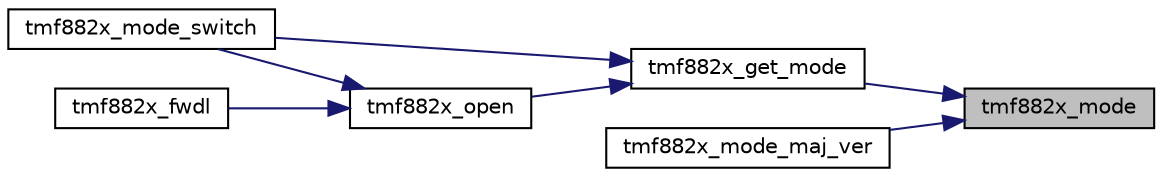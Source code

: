 digraph "tmf882x_mode"
{
 // LATEX_PDF_SIZE
  edge [fontname="Helvetica",fontsize="10",labelfontname="Helvetica",labelfontsize="10"];
  node [fontname="Helvetica",fontsize="10",shape=record];
  rankdir="RL";
  Node1 [label="tmf882x_mode",height=0.2,width=0.4,color="black", fillcolor="grey75", style="filled", fontcolor="black",tooltip="Return this mode's information record mode ID."];
  Node1 -> Node2 [dir="back",color="midnightblue",fontsize="10",style="solid",fontname="Helvetica"];
  Node2 [label="tmf882x_get_mode",height=0.2,width=0.4,color="black", fillcolor="white", style="filled",URL="$tmf882x__interface_8h.html#a45cc49f55c2304c98c8287223e40b317",tooltip="Return the current mode."];
  Node2 -> Node3 [dir="back",color="midnightblue",fontsize="10",style="solid",fontname="Helvetica"];
  Node3 [label="tmf882x_mode_switch",height=0.2,width=0.4,color="black", fillcolor="white", style="filled",URL="$tmf882x__interface_8h.html#a6ab6c817006f3f97d5f80082bce12efb",tooltip="Perform an application mode switch operation on the current running application mode."];
  Node2 -> Node4 [dir="back",color="midnightblue",fontsize="10",style="solid",fontname="Helvetica"];
  Node4 [label="tmf882x_open",height=0.2,width=0.4,color="black", fillcolor="white", style="filled",URL="$tmf882x__interface_8h.html#a7cb9356cd7d2286475bfb1fdfdfe8917",tooltip="Open the firmware core driver interface."];
  Node4 -> Node5 [dir="back",color="midnightblue",fontsize="10",style="solid",fontname="Helvetica"];
  Node5 [label="tmf882x_fwdl",height=0.2,width=0.4,color="black", fillcolor="white", style="filled",URL="$tmf882x__interface_8h.html#adcfeff783712f5e9d92358e7a368afec",tooltip="Download new firmware."];
  Node4 -> Node3 [dir="back",color="midnightblue",fontsize="10",style="solid",fontname="Helvetica"];
  Node1 -> Node6 [dir="back",color="midnightblue",fontsize="10",style="solid",fontname="Helvetica"];
  Node6 [label="tmf882x_mode_maj_ver",height=0.2,width=0.4,color="black", fillcolor="white", style="filled",URL="$tmf882x__mode_8h.html#a0ba0ddf18df591969b40d5df4fbb0ba9",tooltip="Return this mode's major version number."];
}
